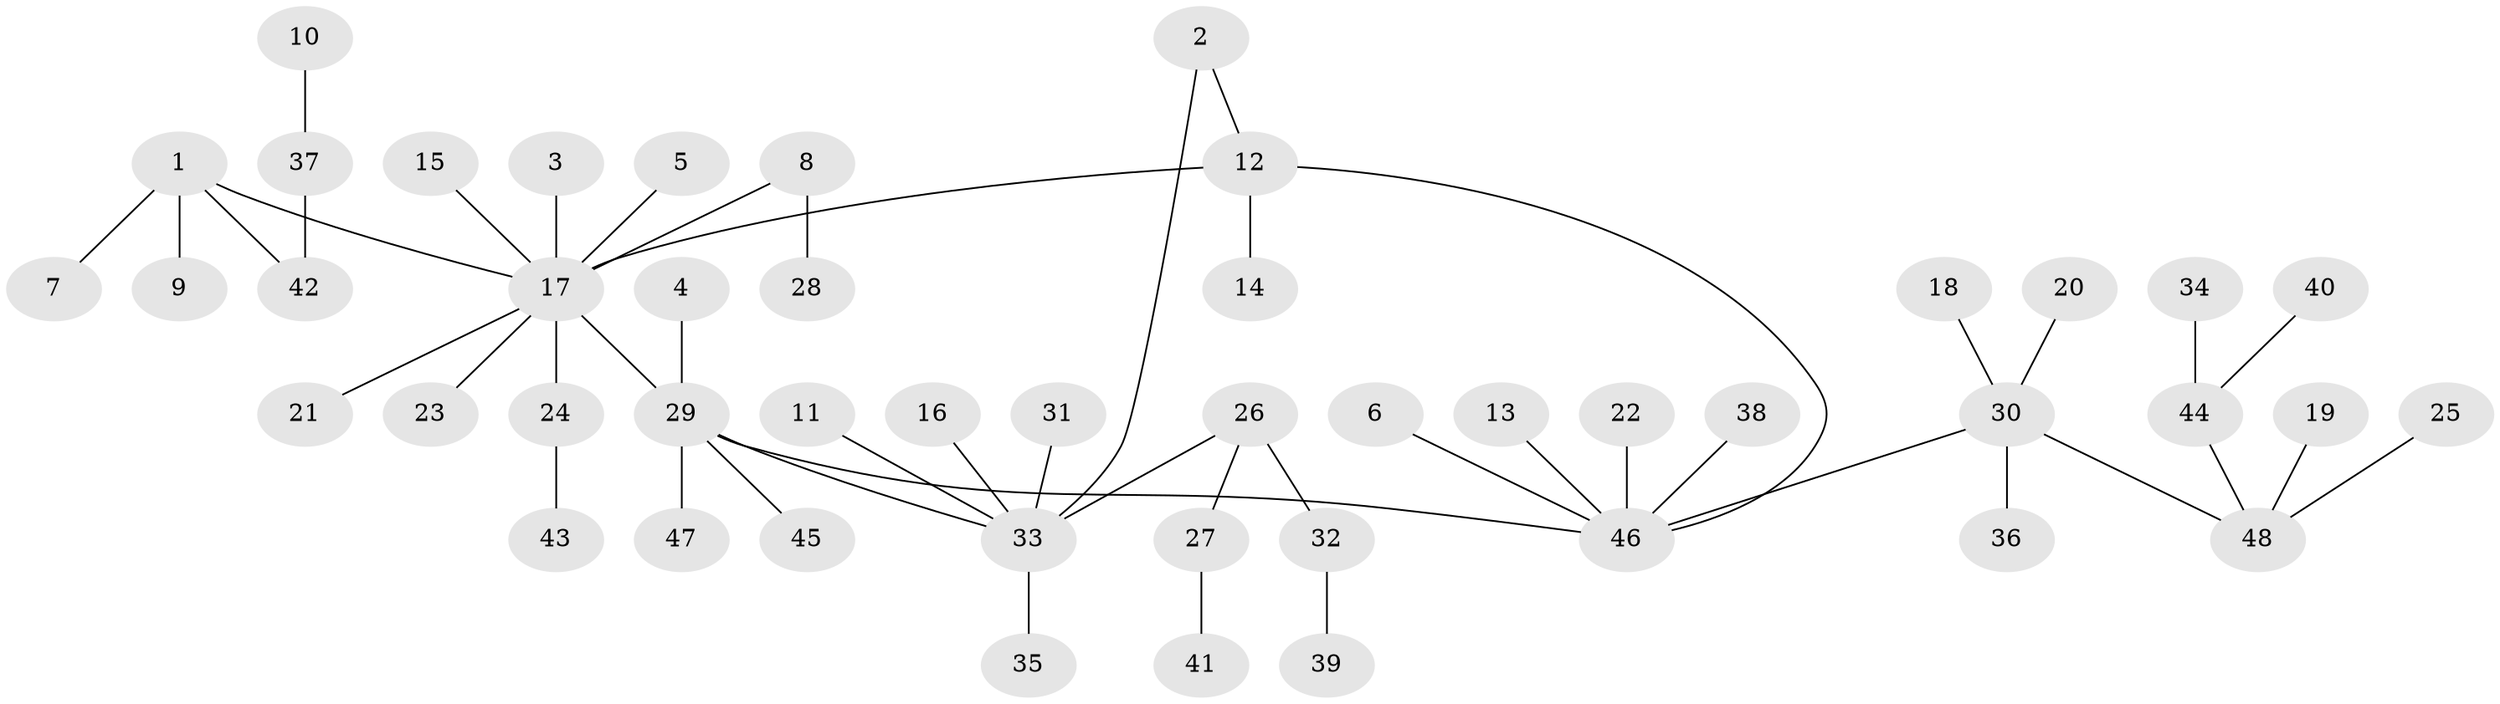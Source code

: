// original degree distribution, {12: 0.012658227848101266, 8: 0.012658227848101266, 4: 0.05063291139240506, 2: 0.189873417721519, 9: 0.02531645569620253, 6: 0.02531645569620253, 1: 0.6329113924050633, 3: 0.0379746835443038, 5: 0.012658227848101266}
// Generated by graph-tools (version 1.1) at 2025/36/03/04/25 23:36:47]
// undirected, 48 vertices, 49 edges
graph export_dot {
  node [color=gray90,style=filled];
  1;
  2;
  3;
  4;
  5;
  6;
  7;
  8;
  9;
  10;
  11;
  12;
  13;
  14;
  15;
  16;
  17;
  18;
  19;
  20;
  21;
  22;
  23;
  24;
  25;
  26;
  27;
  28;
  29;
  30;
  31;
  32;
  33;
  34;
  35;
  36;
  37;
  38;
  39;
  40;
  41;
  42;
  43;
  44;
  45;
  46;
  47;
  48;
  1 -- 7 [weight=1.0];
  1 -- 9 [weight=1.0];
  1 -- 17 [weight=1.0];
  1 -- 42 [weight=1.0];
  2 -- 12 [weight=1.0];
  2 -- 33 [weight=1.0];
  3 -- 17 [weight=1.0];
  4 -- 29 [weight=1.0];
  5 -- 17 [weight=1.0];
  6 -- 46 [weight=1.0];
  8 -- 17 [weight=1.0];
  8 -- 28 [weight=1.0];
  10 -- 37 [weight=1.0];
  11 -- 33 [weight=1.0];
  12 -- 14 [weight=1.0];
  12 -- 17 [weight=1.0];
  12 -- 46 [weight=1.0];
  13 -- 46 [weight=1.0];
  15 -- 17 [weight=1.0];
  16 -- 33 [weight=1.0];
  17 -- 21 [weight=1.0];
  17 -- 23 [weight=1.0];
  17 -- 24 [weight=1.0];
  17 -- 29 [weight=1.0];
  18 -- 30 [weight=1.0];
  19 -- 48 [weight=1.0];
  20 -- 30 [weight=1.0];
  22 -- 46 [weight=1.0];
  24 -- 43 [weight=1.0];
  25 -- 48 [weight=1.0];
  26 -- 27 [weight=1.0];
  26 -- 32 [weight=1.0];
  26 -- 33 [weight=1.0];
  27 -- 41 [weight=1.0];
  29 -- 33 [weight=1.0];
  29 -- 45 [weight=1.0];
  29 -- 46 [weight=1.0];
  29 -- 47 [weight=1.0];
  30 -- 36 [weight=1.0];
  30 -- 46 [weight=1.0];
  30 -- 48 [weight=1.0];
  31 -- 33 [weight=1.0];
  32 -- 39 [weight=1.0];
  33 -- 35 [weight=1.0];
  34 -- 44 [weight=1.0];
  37 -- 42 [weight=1.0];
  38 -- 46 [weight=1.0];
  40 -- 44 [weight=1.0];
  44 -- 48 [weight=1.0];
}
